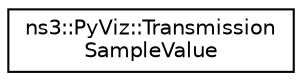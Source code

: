 digraph "Graphical Class Hierarchy"
{
 // LATEX_PDF_SIZE
  edge [fontname="Helvetica",fontsize="10",labelfontname="Helvetica",labelfontsize="10"];
  node [fontname="Helvetica",fontsize="10",shape=record];
  rankdir="LR";
  Node0 [label="ns3::PyViz::Transmission\lSampleValue",height=0.2,width=0.4,color="black", fillcolor="white", style="filled",URL="$structns3_1_1_py_viz_1_1_transmission_sample_value.html",tooltip="TransmissionSampleValue structure."];
}
